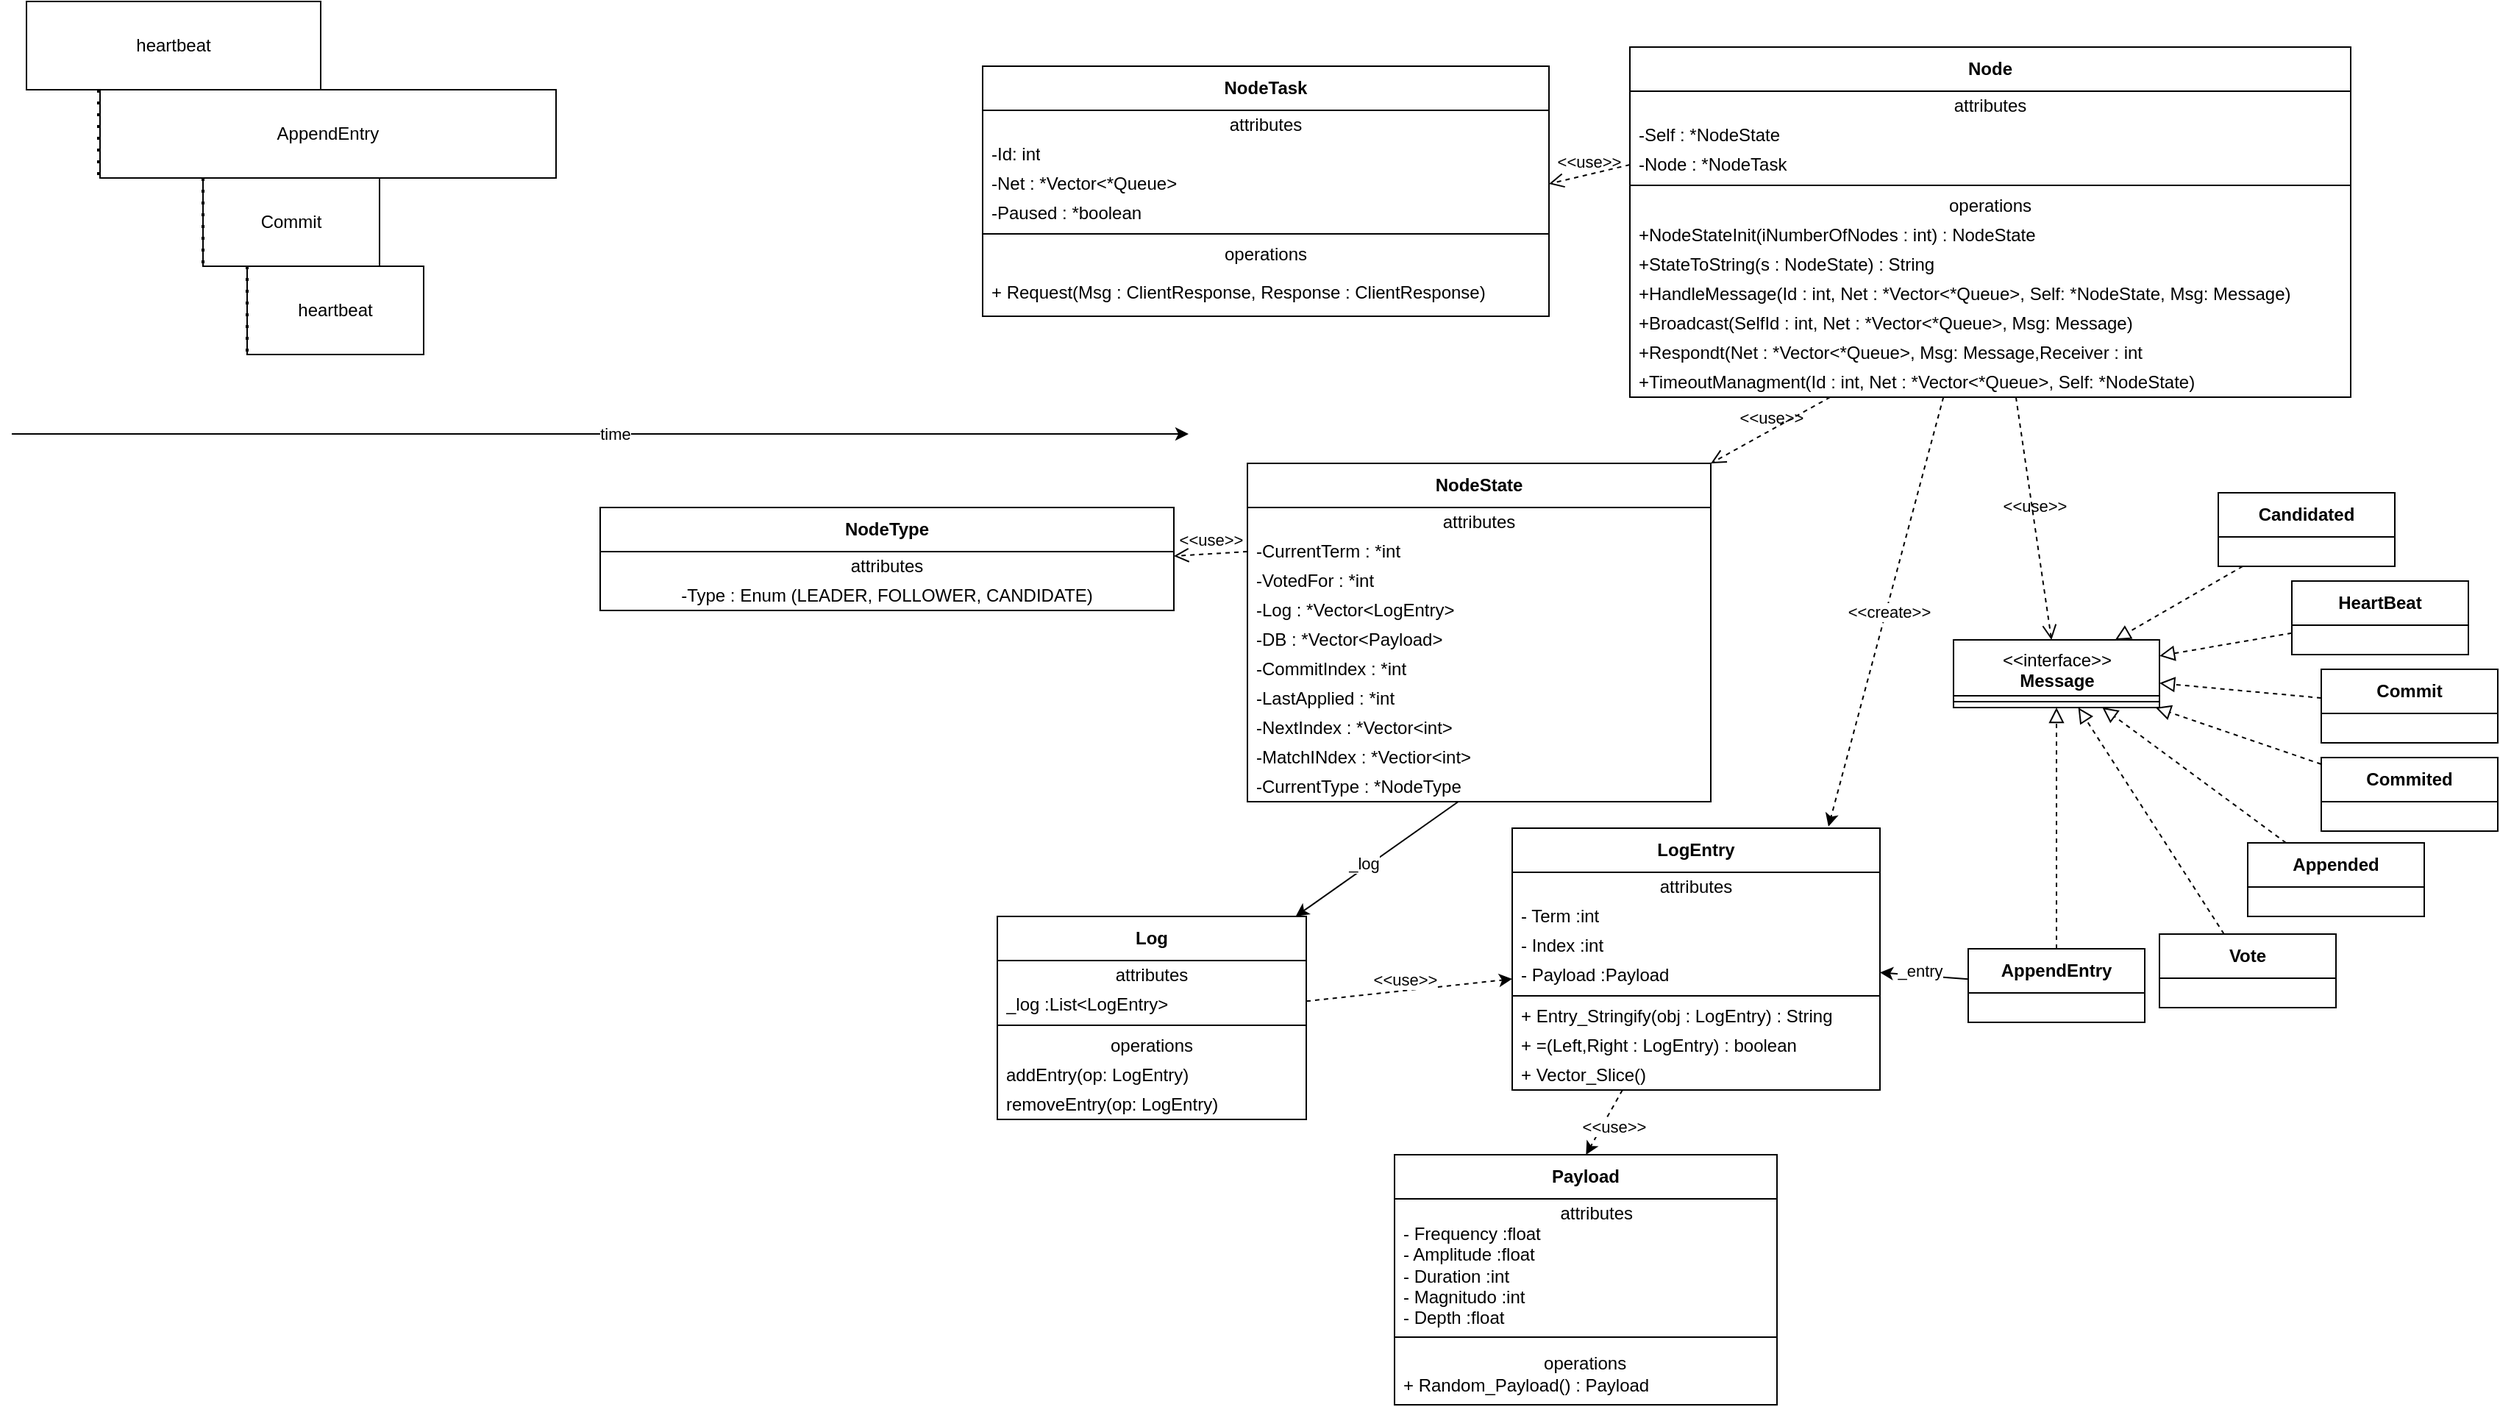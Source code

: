 <mxfile>
    <diagram name="Page-1" id="fpSFrH5SnlSoslGPmlSk">
        <mxGraphModel dx="1542" dy="581" grid="1" gridSize="10" guides="1" tooltips="1" connect="1" arrows="1" fold="1" page="1" pageScale="1" pageWidth="850" pageHeight="1100" math="0" shadow="0">
            <root>
                <mxCell id="0"/>
                <mxCell id="1" parent="0"/>
                <mxCell id="0jKl5etoFRxDFM5NHTST-1" value="&lt;b&gt;Node&lt;/b&gt;&lt;br&gt;" style="swimlane;fontStyle=0;align=center;verticalAlign=middle;childLayout=stackLayout;horizontal=1;startSize=30;horizontalStack=0;resizeParent=1;resizeParentMax=0;resizeLast=0;collapsible=0;marginBottom=0;html=1;whiteSpace=wrap;" parent="1" vertex="1">
                    <mxGeometry x="290" y="157" width="490" height="238" as="geometry"/>
                </mxCell>
                <mxCell id="0jKl5etoFRxDFM5NHTST-2" value="attributes" style="text;html=1;strokeColor=none;fillColor=none;align=center;verticalAlign=middle;spacingLeft=4;spacingRight=4;overflow=hidden;rotatable=0;points=[[0,0.5],[1,0.5]];portConstraint=eastwest;whiteSpace=wrap;" parent="0jKl5etoFRxDFM5NHTST-1" vertex="1">
                    <mxGeometry y="30" width="490" height="20" as="geometry"/>
                </mxCell>
                <mxCell id="0jKl5etoFRxDFM5NHTST-47" value="-Self : *NodeState" style="text;html=1;strokeColor=none;fillColor=none;align=left;verticalAlign=middle;spacingLeft=4;spacingRight=4;overflow=hidden;rotatable=0;points=[[0,0.5],[1,0.5]];portConstraint=eastwest;whiteSpace=wrap;" parent="0jKl5etoFRxDFM5NHTST-1" vertex="1">
                    <mxGeometry y="50" width="490" height="20" as="geometry"/>
                </mxCell>
                <mxCell id="0jKl5etoFRxDFM5NHTST-10" value="-Node : *NodeTask" style="text;html=1;strokeColor=none;fillColor=none;align=left;verticalAlign=middle;spacingLeft=4;spacingRight=4;overflow=hidden;rotatable=0;points=[[0,0.5],[1,0.5]];portConstraint=eastwest;whiteSpace=wrap;" parent="0jKl5etoFRxDFM5NHTST-1" vertex="1">
                    <mxGeometry y="70" width="490" height="20" as="geometry"/>
                </mxCell>
                <mxCell id="0jKl5etoFRxDFM5NHTST-6" value="" style="line;strokeWidth=1;fillColor=none;align=left;verticalAlign=middle;spacingTop=-1;spacingLeft=3;spacingRight=3;rotatable=0;labelPosition=right;points=[];portConstraint=eastwest;" parent="0jKl5etoFRxDFM5NHTST-1" vertex="1">
                    <mxGeometry y="90" width="490" height="8" as="geometry"/>
                </mxCell>
                <mxCell id="0jKl5etoFRxDFM5NHTST-7" value="operations" style="text;html=1;strokeColor=none;fillColor=none;align=center;verticalAlign=middle;spacingLeft=4;spacingRight=4;overflow=hidden;rotatable=0;points=[[0,0.5],[1,0.5]];portConstraint=eastwest;whiteSpace=wrap;" parent="0jKl5etoFRxDFM5NHTST-1" vertex="1">
                    <mxGeometry y="98" width="490" height="20" as="geometry"/>
                </mxCell>
                <mxCell id="0jKl5etoFRxDFM5NHTST-8" value="+NodeStateInit(iNumberOfNodes : int) : NodeState" style="text;html=1;strokeColor=none;fillColor=none;align=left;verticalAlign=middle;spacingLeft=4;spacingRight=4;overflow=hidden;rotatable=0;points=[[0,0.5],[1,0.5]];portConstraint=eastwest;whiteSpace=wrap;" parent="0jKl5etoFRxDFM5NHTST-1" vertex="1">
                    <mxGeometry y="118" width="490" height="20" as="geometry"/>
                </mxCell>
                <mxCell id="200" value="+StateToString(s : NodeState) : String" style="text;html=1;strokeColor=none;fillColor=none;align=left;verticalAlign=middle;spacingLeft=4;spacingRight=4;overflow=hidden;rotatable=0;points=[[0,0.5],[1,0.5]];portConstraint=eastwest;whiteSpace=wrap;" vertex="1" parent="0jKl5etoFRxDFM5NHTST-1">
                    <mxGeometry y="138" width="490" height="20" as="geometry"/>
                </mxCell>
                <mxCell id="197" value="+HandleMessage(Id : int, Net : *Vector&amp;lt;*Queue&amp;gt;, Self: *NodeState, Msg: Message)" style="text;html=1;strokeColor=none;fillColor=none;align=left;verticalAlign=middle;spacingLeft=4;spacingRight=4;overflow=hidden;rotatable=0;points=[[0,0.5],[1,0.5]];portConstraint=eastwest;whiteSpace=wrap;" vertex="1" parent="0jKl5etoFRxDFM5NHTST-1">
                    <mxGeometry y="158" width="490" height="20" as="geometry"/>
                </mxCell>
                <mxCell id="198" value="+Broadcast(SelfId : int, Net : *Vector&amp;lt;*Queue&amp;gt;, Msg: Message)" style="text;html=1;strokeColor=none;fillColor=none;align=left;verticalAlign=middle;spacingLeft=4;spacingRight=4;overflow=hidden;rotatable=0;points=[[0,0.5],[1,0.5]];portConstraint=eastwest;whiteSpace=wrap;" vertex="1" parent="0jKl5etoFRxDFM5NHTST-1">
                    <mxGeometry y="178" width="490" height="20" as="geometry"/>
                </mxCell>
                <mxCell id="0jKl5etoFRxDFM5NHTST-15" value="+Respondt(Net : *Vector&amp;lt;*Queue&amp;gt;, Msg: Message,Receiver : int&lt;br&gt;)" style="text;html=1;strokeColor=none;fillColor=none;align=left;verticalAlign=middle;spacingLeft=4;spacingRight=4;overflow=hidden;rotatable=0;points=[[0,0.5],[1,0.5]];portConstraint=eastwest;whiteSpace=wrap;" parent="0jKl5etoFRxDFM5NHTST-1" vertex="1">
                    <mxGeometry y="198" width="490" height="20" as="geometry"/>
                </mxCell>
                <mxCell id="199" value="+TimeoutManagment(Id : int, Net : *Vector&amp;lt;*Queue&amp;gt;, Self: *NodeState)" style="text;html=1;strokeColor=none;fillColor=none;align=left;verticalAlign=middle;spacingLeft=4;spacingRight=4;overflow=hidden;rotatable=0;points=[[0,0.5],[1,0.5]];portConstraint=eastwest;whiteSpace=wrap;" vertex="1" parent="0jKl5etoFRxDFM5NHTST-1">
                    <mxGeometry y="218" width="490" height="20" as="geometry"/>
                </mxCell>
                <mxCell id="2" value="&lt;b&gt;Log&lt;/b&gt;" style="swimlane;fontStyle=0;align=center;verticalAlign=middle;childLayout=stackLayout;horizontal=1;startSize=30;horizontalStack=0;resizeParent=1;resizeParentMax=0;resizeLast=0;collapsible=0;marginBottom=0;html=1;whiteSpace=wrap;" parent="1" vertex="1">
                    <mxGeometry x="-140" y="748" width="210" height="138" as="geometry"/>
                </mxCell>
                <mxCell id="3" value="attributes" style="text;html=1;strokeColor=none;fillColor=none;align=center;verticalAlign=middle;spacingLeft=4;spacingRight=4;overflow=hidden;rotatable=0;points=[[0,0.5],[1,0.5]];portConstraint=eastwest;whiteSpace=wrap;" parent="2" vertex="1">
                    <mxGeometry y="30" width="210" height="20" as="geometry"/>
                </mxCell>
                <mxCell id="4" value="_log :List&amp;lt;LogEntry&amp;gt;" style="text;html=1;strokeColor=none;fillColor=none;align=left;verticalAlign=middle;spacingLeft=4;spacingRight=4;overflow=hidden;rotatable=0;points=[[0,0.5],[1,0.5]];portConstraint=eastwest;whiteSpace=wrap;" parent="2" vertex="1">
                    <mxGeometry y="50" width="210" height="20" as="geometry"/>
                </mxCell>
                <mxCell id="5" value="" style="line;strokeWidth=1;fillColor=none;align=left;verticalAlign=middle;spacingTop=-1;spacingLeft=3;spacingRight=3;rotatable=0;labelPosition=right;points=[];portConstraint=eastwest;" parent="2" vertex="1">
                    <mxGeometry y="70" width="210" height="8" as="geometry"/>
                </mxCell>
                <mxCell id="6" value="operations" style="text;html=1;strokeColor=none;fillColor=none;align=center;verticalAlign=middle;spacingLeft=4;spacingRight=4;overflow=hidden;rotatable=0;points=[[0,0.5],[1,0.5]];portConstraint=eastwest;whiteSpace=wrap;" parent="2" vertex="1">
                    <mxGeometry y="78" width="210" height="20" as="geometry"/>
                </mxCell>
                <mxCell id="10" value="addEntry(op: LogEntry)" style="text;html=1;strokeColor=none;fillColor=none;align=left;verticalAlign=middle;spacingLeft=4;spacingRight=4;overflow=hidden;rotatable=0;points=[[0,0.5],[1,0.5]];portConstraint=eastwest;whiteSpace=wrap;" parent="2" vertex="1">
                    <mxGeometry y="98" width="210" height="20" as="geometry"/>
                </mxCell>
                <mxCell id="11" value="removeEntry(op: LogEntry)" style="text;html=1;strokeColor=none;fillColor=none;align=left;verticalAlign=middle;spacingLeft=4;spacingRight=4;overflow=hidden;rotatable=0;points=[[0,0.5],[1,0.5]];portConstraint=eastwest;whiteSpace=wrap;" parent="2" vertex="1">
                    <mxGeometry y="118" width="210" height="20" as="geometry"/>
                </mxCell>
                <mxCell id="12" value="" style="endArrow=classic;html=1;" parent="1" source="190" target="2" edge="1">
                    <mxGeometry width="50" height="50" relative="1" as="geometry">
                        <mxPoint x="90" y="680" as="sourcePoint"/>
                        <mxPoint x="240" y="160" as="targetPoint"/>
                    </mxGeometry>
                </mxCell>
                <mxCell id="13" value="_log" style="edgeLabel;html=1;align=center;verticalAlign=middle;resizable=0;points=[];" parent="12" vertex="1" connectable="0">
                    <mxGeometry x="0.137" y="-3" relative="1" as="geometry">
                        <mxPoint as="offset"/>
                    </mxGeometry>
                </mxCell>
                <mxCell id="14" value="&lt;b&gt;LogEntry&lt;/b&gt;" style="swimlane;fontStyle=0;align=center;verticalAlign=middle;childLayout=stackLayout;horizontal=1;startSize=30;horizontalStack=0;resizeParent=1;resizeParentMax=0;resizeLast=0;collapsible=0;marginBottom=0;html=1;whiteSpace=wrap;" parent="1" vertex="1">
                    <mxGeometry x="210" y="688" width="250" height="178" as="geometry"/>
                </mxCell>
                <mxCell id="15" value="attributes" style="text;html=1;strokeColor=none;fillColor=none;align=center;verticalAlign=middle;spacingLeft=4;spacingRight=4;overflow=hidden;rotatable=0;points=[[0,0.5],[1,0.5]];portConstraint=eastwest;whiteSpace=wrap;" parent="14" vertex="1">
                    <mxGeometry y="30" width="250" height="20" as="geometry"/>
                </mxCell>
                <mxCell id="16" value="- Term :int" style="text;html=1;strokeColor=none;fillColor=none;align=left;verticalAlign=middle;spacingLeft=4;spacingRight=4;overflow=hidden;rotatable=0;points=[[0,0.5],[1,0.5]];portConstraint=eastwest;whiteSpace=wrap;" parent="14" vertex="1">
                    <mxGeometry y="50" width="250" height="20" as="geometry"/>
                </mxCell>
                <mxCell id="21" value="- Index :int" style="text;html=1;strokeColor=none;fillColor=none;align=left;verticalAlign=middle;spacingLeft=4;spacingRight=4;overflow=hidden;rotatable=0;points=[[0,0.5],[1,0.5]];portConstraint=eastwest;whiteSpace=wrap;" parent="14" vertex="1">
                    <mxGeometry y="70" width="250" height="20" as="geometry"/>
                </mxCell>
                <mxCell id="22" value="- Payload :Payload" style="text;html=1;strokeColor=none;fillColor=none;align=left;verticalAlign=middle;spacingLeft=4;spacingRight=4;overflow=hidden;rotatable=0;points=[[0,0.5],[1,0.5]];portConstraint=eastwest;whiteSpace=wrap;" parent="14" vertex="1">
                    <mxGeometry y="90" width="250" height="20" as="geometry"/>
                </mxCell>
                <mxCell id="17" value="" style="line;strokeWidth=1;fillColor=none;align=left;verticalAlign=middle;spacingTop=-1;spacingLeft=3;spacingRight=3;rotatable=0;labelPosition=right;points=[];portConstraint=eastwest;" parent="14" vertex="1">
                    <mxGeometry y="110" width="250" height="8" as="geometry"/>
                </mxCell>
                <mxCell id="18" value="+ Entry_Stringify(obj : LogEntry) : String" style="text;html=1;strokeColor=none;fillColor=none;align=left;verticalAlign=middle;spacingLeft=4;spacingRight=4;overflow=hidden;rotatable=0;points=[[0,0.5],[1,0.5]];portConstraint=eastwest;whiteSpace=wrap;" parent="14" vertex="1">
                    <mxGeometry y="118" width="250" height="20" as="geometry"/>
                </mxCell>
                <mxCell id="155" value="+ =(Left,Right : LogEntry) : boolean" style="text;html=1;strokeColor=none;fillColor=none;align=left;verticalAlign=middle;spacingLeft=4;spacingRight=4;overflow=hidden;rotatable=0;points=[[0,0.5],[1,0.5]];portConstraint=eastwest;whiteSpace=wrap;" vertex="1" parent="14">
                    <mxGeometry y="138" width="250" height="20" as="geometry"/>
                </mxCell>
                <mxCell id="156" value="+ Vector_Slice()&amp;nbsp;" style="text;html=1;strokeColor=none;fillColor=none;align=left;verticalAlign=middle;spacingLeft=4;spacingRight=4;overflow=hidden;rotatable=0;points=[[0,0.5],[1,0.5]];portConstraint=eastwest;whiteSpace=wrap;" vertex="1" parent="14">
                    <mxGeometry y="158" width="250" height="20" as="geometry"/>
                </mxCell>
                <mxCell id="23" value="&amp;lt;&amp;lt;create&amp;gt;&amp;gt;" style="endArrow=classic;html=1;dashed=1;entryX=0.86;entryY=-0.006;entryDx=0;entryDy=0;entryPerimeter=0;" parent="1" source="0jKl5etoFRxDFM5NHTST-1" target="14" edge="1">
                    <mxGeometry x="-0.002" y="2" width="50" height="50" relative="1" as="geometry">
                        <mxPoint x="190" y="290" as="sourcePoint"/>
                        <mxPoint x="240" y="240" as="targetPoint"/>
                        <mxPoint as="offset"/>
                    </mxGeometry>
                </mxCell>
                <mxCell id="25" value="&lt;b&gt;NodeType&lt;/b&gt;" style="swimlane;fontStyle=0;align=center;verticalAlign=middle;childLayout=stackLayout;horizontal=1;startSize=30;horizontalStack=0;resizeParent=1;resizeParentMax=0;resizeLast=0;collapsible=0;marginBottom=0;html=1;whiteSpace=wrap;" parent="1" vertex="1">
                    <mxGeometry x="-410" y="470" width="390" height="70" as="geometry"/>
                </mxCell>
                <mxCell id="26" value="attributes&lt;span style=&quot;color: rgba(0, 0, 0, 0); font-family: monospace; font-size: 0px; text-align: start;&quot;&gt;%3CmxGraphModel%3E%3Croot%3E%3CmxCell%20id%3D%220%22%2F%3E%3CmxCell%20id%3D%221%22%20parent%3D%220%22%2F%3E%3CmxCell%20id%3D%222%22%20value%3D%22%22%20style%3D%22line%3BstrokeWidth%3D1%3BfillColor%3Dnone%3Balign%3Dleft%3BverticalAlign%3Dmiddle%3BspacingTop%3D-1%3BspacingLeft%3D3%3BspacingRight%3D3%3Brotatable%3D0%3BlabelPosition%3Dright%3Bpoints%3D%5B%5D%3BportConstraint%3Deastwest%3B%22%20vertex%3D%221%22%20parent%3D%221%22%3E%3CmxGeometry%20x%3D%22245%22%20y%3D%2240%22%20width%3D%22315%22%20height%3D%228%22%20as%3D%22geometry%22%2F%3E%3C%2FmxCell%3E%3C%2Froot%3E%3C%2FmxGraphModel%3E&lt;/span&gt;" style="text;html=1;strokeColor=none;fillColor=none;align=center;verticalAlign=middle;spacingLeft=4;spacingRight=4;overflow=hidden;rotatable=0;points=[[0,0.5],[1,0.5]];portConstraint=eastwest;whiteSpace=wrap;" parent="25" vertex="1">
                    <mxGeometry y="30" width="390" height="20" as="geometry"/>
                </mxCell>
                <mxCell id="194" value="-Type : Enum (LEADER, FOLLOWER, CANDIDATE)" style="text;html=1;strokeColor=none;fillColor=none;align=center;verticalAlign=middle;spacingLeft=4;spacingRight=4;overflow=hidden;rotatable=0;points=[[0,0.5],[1,0.5]];portConstraint=eastwest;whiteSpace=wrap;" vertex="1" parent="25">
                    <mxGeometry y="50" width="390" height="20" as="geometry"/>
                </mxCell>
                <mxCell id="52" value="&amp;lt;&amp;lt;interface&amp;gt;&amp;gt;&lt;br&gt;&lt;b&gt;Message&lt;/b&gt;" style="swimlane;fontStyle=0;align=center;verticalAlign=top;childLayout=stackLayout;horizontal=1;startSize=38;horizontalStack=0;resizeParent=1;resizeParentMax=0;resizeLast=0;collapsible=0;marginBottom=0;html=1;" parent="1" vertex="1">
                    <mxGeometry x="510" y="560" width="140" height="46" as="geometry"/>
                </mxCell>
                <mxCell id="53" value="" style="line;strokeWidth=1;fillColor=none;align=left;verticalAlign=middle;spacingTop=-1;spacingLeft=3;spacingRight=3;rotatable=0;labelPosition=right;points=[];portConstraint=eastwest;" parent="52" vertex="1">
                    <mxGeometry y="38" width="140" height="8" as="geometry"/>
                </mxCell>
                <mxCell id="54" value="&lt;b&gt;Vote&lt;/b&gt;" style="swimlane;fontStyle=0;align=center;verticalAlign=middle;childLayout=stackLayout;horizontal=1;startSize=30;horizontalStack=0;resizeParent=1;resizeParentMax=0;resizeLast=0;collapsible=0;marginBottom=0;html=1;whiteSpace=wrap;" parent="1" vertex="1">
                    <mxGeometry x="650" y="760" width="120" height="50" as="geometry"/>
                </mxCell>
                <mxCell id="56" value="&lt;b&gt;AppendEntry&lt;/b&gt;" style="swimlane;fontStyle=0;align=center;verticalAlign=middle;childLayout=stackLayout;horizontal=1;startSize=30;horizontalStack=0;resizeParent=1;resizeParentMax=0;resizeLast=0;collapsible=0;marginBottom=0;html=1;whiteSpace=wrap;" parent="1" vertex="1">
                    <mxGeometry x="520" y="770" width="120" height="50" as="geometry"/>
                </mxCell>
                <mxCell id="59" value="&lt;b&gt;Commit&lt;/b&gt;" style="swimlane;fontStyle=0;align=center;verticalAlign=middle;childLayout=stackLayout;horizontal=1;startSize=30;horizontalStack=0;resizeParent=1;resizeParentMax=0;resizeLast=0;collapsible=0;marginBottom=0;html=1;whiteSpace=wrap;" parent="1" vertex="1">
                    <mxGeometry x="760" y="580" width="120" height="50" as="geometry"/>
                </mxCell>
                <mxCell id="62" value="&lt;b&gt;Appended&lt;/b&gt;" style="swimlane;fontStyle=0;align=center;verticalAlign=middle;childLayout=stackLayout;horizontal=1;startSize=30;horizontalStack=0;resizeParent=1;resizeParentMax=0;resizeLast=0;collapsible=0;marginBottom=0;html=1;whiteSpace=wrap;" parent="1" vertex="1">
                    <mxGeometry x="710" y="698" width="120" height="50" as="geometry"/>
                </mxCell>
                <mxCell id="65" value="&lt;b&gt;Commited&lt;/b&gt;" style="swimlane;fontStyle=0;align=center;verticalAlign=middle;childLayout=stackLayout;horizontal=1;startSize=30;horizontalStack=0;resizeParent=1;resizeParentMax=0;resizeLast=0;collapsible=0;marginBottom=0;html=1;whiteSpace=wrap;" parent="1" vertex="1">
                    <mxGeometry x="760" y="640" width="120" height="50" as="geometry"/>
                </mxCell>
                <mxCell id="67" value="&lt;b&gt;HeartBeat&lt;/b&gt;" style="swimlane;fontStyle=0;align=center;verticalAlign=middle;childLayout=stackLayout;horizontal=1;startSize=30;horizontalStack=0;resizeParent=1;resizeParentMax=0;resizeLast=0;collapsible=0;marginBottom=0;html=1;whiteSpace=wrap;" parent="1" vertex="1">
                    <mxGeometry x="740" y="520" width="120" height="50" as="geometry"/>
                </mxCell>
                <mxCell id="69" value="&lt;b&gt;Candidated&lt;/b&gt;" style="swimlane;fontStyle=0;align=center;verticalAlign=middle;childLayout=stackLayout;horizontal=1;startSize=30;horizontalStack=0;resizeParent=1;resizeParentMax=0;resizeLast=0;collapsible=0;marginBottom=0;html=1;whiteSpace=wrap;" parent="1" vertex="1">
                    <mxGeometry x="690" y="460" width="120" height="50" as="geometry"/>
                </mxCell>
                <mxCell id="71" value="" style="endArrow=block;startArrow=none;endFill=0;startFill=0;endSize=8;html=1;verticalAlign=bottom;labelBackgroundColor=none;dashed=1;" parent="1" source="69" target="52" edge="1">
                    <mxGeometry width="160" relative="1" as="geometry">
                        <mxPoint x="805.833" y="338" as="sourcePoint"/>
                        <mxPoint x="948.167" y="216" as="targetPoint"/>
                    </mxGeometry>
                </mxCell>
                <mxCell id="72" value="" style="endArrow=block;startArrow=none;endFill=0;startFill=0;endSize=8;html=1;verticalAlign=bottom;labelBackgroundColor=none;dashed=1;" parent="1" source="67" target="52" edge="1">
                    <mxGeometry width="160" relative="1" as="geometry">
                        <mxPoint x="936.646" y="560" as="sourcePoint"/>
                        <mxPoint x="864.085" y="594" as="targetPoint"/>
                    </mxGeometry>
                </mxCell>
                <mxCell id="73" value="" style="endArrow=block;startArrow=none;endFill=0;startFill=0;endSize=8;html=1;verticalAlign=bottom;labelBackgroundColor=none;dashed=1;" parent="1" source="59" target="52" edge="1">
                    <mxGeometry width="160" relative="1" as="geometry">
                        <mxPoint x="945" y="608.789" as="sourcePoint"/>
                        <mxPoint x="885" y="612.579" as="targetPoint"/>
                    </mxGeometry>
                </mxCell>
                <mxCell id="74" value="" style="endArrow=block;startArrow=none;endFill=0;startFill=0;endSize=8;html=1;verticalAlign=bottom;labelBackgroundColor=none;dashed=1;" parent="1" source="65" target="52" edge="1">
                    <mxGeometry width="160" relative="1" as="geometry">
                        <mxPoint x="930" y="648.543" as="sourcePoint"/>
                        <mxPoint x="885" y="636.2" as="targetPoint"/>
                    </mxGeometry>
                </mxCell>
                <mxCell id="75" value="" style="endArrow=block;startArrow=none;endFill=0;startFill=0;endSize=8;html=1;verticalAlign=bottom;labelBackgroundColor=none;dashed=1;" parent="1" source="62" target="52" edge="1">
                    <mxGeometry width="160" relative="1" as="geometry">
                        <mxPoint x="907.222" y="700" as="sourcePoint"/>
                        <mxPoint x="840.556" y="640" as="targetPoint"/>
                    </mxGeometry>
                </mxCell>
                <mxCell id="76" value="" style="endArrow=block;startArrow=none;endFill=0;startFill=0;endSize=8;html=1;verticalAlign=bottom;labelBackgroundColor=none;dashed=1;" parent="1" source="54" target="52" edge="1">
                    <mxGeometry width="160" relative="1" as="geometry">
                        <mxPoint x="806.812" y="730" as="sourcePoint"/>
                        <mxPoint x="813.333" y="640" as="targetPoint"/>
                    </mxGeometry>
                </mxCell>
                <mxCell id="77" value="" style="endArrow=block;startArrow=none;endFill=0;startFill=0;endSize=8;html=1;verticalAlign=bottom;labelBackgroundColor=none;dashed=1;" parent="1" source="56" target="52" edge="1">
                    <mxGeometry width="160" relative="1" as="geometry">
                        <mxPoint x="710.714" y="690" as="sourcePoint"/>
                        <mxPoint x="782.143" y="640" as="targetPoint"/>
                    </mxGeometry>
                </mxCell>
                <mxCell id="78" value="&amp;lt;&amp;lt;use&amp;gt;&amp;gt;" style="endArrow=classic;html=1;dashed=1;" parent="1" source="2" target="14" edge="1">
                    <mxGeometry x="-0.033" y="7" width="50" height="50" relative="1" as="geometry">
                        <mxPoint x="330.169" y="468" as="sourcePoint"/>
                        <mxPoint x="270.073" y="560" as="targetPoint"/>
                        <mxPoint as="offset"/>
                    </mxGeometry>
                </mxCell>
                <mxCell id="79" value="" style="endArrow=classic;html=1;" parent="1" source="56" target="14" edge="1">
                    <mxGeometry width="50" height="50" relative="1" as="geometry">
                        <mxPoint x="270" y="375.102" as="sourcePoint"/>
                        <mxPoint x="190" y="403.599" as="targetPoint"/>
                    </mxGeometry>
                </mxCell>
                <mxCell id="80" value="_entry" style="edgeLabel;html=1;align=center;verticalAlign=middle;resizable=0;points=[];" parent="79" vertex="1" connectable="0">
                    <mxGeometry x="0.137" y="-3" relative="1" as="geometry">
                        <mxPoint as="offset"/>
                    </mxGeometry>
                </mxCell>
                <mxCell id="89" value="&amp;lt;&amp;lt;use&amp;gt;&amp;gt;" style="endArrow=open;startArrow=none;endFill=0;startFill=0;endSize=8;html=1;verticalAlign=bottom;dashed=1;labelBackgroundColor=none;" parent="1" source="0jKl5etoFRxDFM5NHTST-1" target="52" edge="1">
                    <mxGeometry width="160" relative="1" as="geometry">
                        <mxPoint x="480" y="450" as="sourcePoint"/>
                        <mxPoint x="640" y="450" as="targetPoint"/>
                    </mxGeometry>
                </mxCell>
                <mxCell id="101" value="&lt;b&gt;Payload&lt;/b&gt;" style="swimlane;fontStyle=0;align=center;verticalAlign=middle;childLayout=stackLayout;horizontal=1;startSize=30;horizontalStack=0;resizeParent=1;resizeParentMax=0;resizeLast=0;collapsible=0;marginBottom=0;html=1;whiteSpace=wrap;" parent="1" vertex="1">
                    <mxGeometry x="130" y="910" width="260" height="170" as="geometry"/>
                </mxCell>
                <mxCell id="102" value="&lt;div style=&quot;text-align: center;&quot;&gt;&lt;span style=&quot;background-color: initial; white-space: pre;&quot;&gt;&#9;&lt;/span&gt;&lt;span style=&quot;background-color: initial; white-space: pre;&quot;&gt;&#9;&lt;/span&gt;&lt;span style=&quot;background-color: initial; white-space: pre;&quot;&gt;&#9;&lt;/span&gt;&lt;span style=&quot;background-color: initial; white-space: pre;&quot;&gt;&#9;&lt;/span&gt;&lt;span style=&quot;background-color: initial;&quot;&gt;attributes&lt;/span&gt;&lt;/div&gt;- Frequency :float&lt;br&gt;- Amplitude :float&lt;br&gt;- Duration :int&lt;br&gt;- Magnitudo :int&lt;br&gt;- Depth :float" style="text;html=1;strokeColor=none;fillColor=none;align=left;verticalAlign=middle;spacingLeft=4;spacingRight=4;overflow=hidden;rotatable=0;points=[[0,0.5],[1,0.5]];portConstraint=eastwest;whiteSpace=wrap;" parent="101" vertex="1">
                    <mxGeometry y="30" width="260" height="90" as="geometry"/>
                </mxCell>
                <mxCell id="103" value="" style="line;strokeWidth=1;fillColor=none;align=left;verticalAlign=middle;spacingTop=-1;spacingLeft=3;spacingRight=3;rotatable=0;labelPosition=right;points=[];portConstraint=eastwest;" parent="101" vertex="1">
                    <mxGeometry y="120" width="260" height="8" as="geometry"/>
                </mxCell>
                <mxCell id="104" value="&lt;div style=&quot;text-align: center;&quot;&gt;&lt;span style=&quot;background-color: initial; white-space: pre;&quot;&gt;&#9;&lt;/span&gt;&lt;span style=&quot;background-color: initial; white-space: pre;&quot;&gt;&#9;&lt;/span&gt;&lt;span style=&quot;background-color: initial; white-space: pre;&quot;&gt;&#9;&lt;/span&gt;&lt;span style=&quot;background-color: initial;&quot;&gt;operations&lt;/span&gt;&lt;/div&gt;+ Random_Payload() : Payload" style="text;html=1;strokeColor=none;fillColor=none;align=left;verticalAlign=middle;spacingLeft=4;spacingRight=4;overflow=hidden;rotatable=0;points=[[0,0.5],[1,0.5]];portConstraint=eastwest;whiteSpace=wrap;" parent="101" vertex="1">
                    <mxGeometry y="128" width="260" height="42" as="geometry"/>
                </mxCell>
                <mxCell id="123" value="&amp;lt;&amp;lt;use&amp;gt;&amp;gt;" style="endArrow=classic;html=1;dashed=1;" parent="1" source="14" edge="1">
                    <mxGeometry x="-0.033" y="7" width="50" height="50" relative="1" as="geometry">
                        <mxPoint x="266.383" y="658" as="sourcePoint"/>
                        <mxPoint x="260.169" y="910" as="targetPoint"/>
                        <mxPoint as="offset"/>
                    </mxGeometry>
                </mxCell>
                <mxCell id="144" value="heartbeat" style="rounded=0;whiteSpace=wrap;html=1;" parent="1" vertex="1">
                    <mxGeometry x="-800" y="126" width="200" height="60" as="geometry"/>
                </mxCell>
                <mxCell id="145" value="AppendEntry" style="rounded=0;whiteSpace=wrap;html=1;" parent="1" vertex="1">
                    <mxGeometry x="-750" y="186" width="310" height="60" as="geometry"/>
                </mxCell>
                <mxCell id="146" value="Commit" style="rounded=0;whiteSpace=wrap;html=1;" parent="1" vertex="1">
                    <mxGeometry x="-680" y="246" width="120" height="60" as="geometry"/>
                </mxCell>
                <mxCell id="147" value="heartbeat" style="rounded=0;whiteSpace=wrap;html=1;" parent="1" vertex="1">
                    <mxGeometry x="-650" y="306" width="120" height="60" as="geometry"/>
                </mxCell>
                <mxCell id="149" value="" style="endArrow=none;dashed=1;html=1;dashPattern=1 3;strokeWidth=2;" parent="1" edge="1">
                    <mxGeometry width="50" height="50" relative="1" as="geometry">
                        <mxPoint x="-751" y="186" as="sourcePoint"/>
                        <mxPoint x="-751" y="246" as="targetPoint"/>
                    </mxGeometry>
                </mxCell>
                <mxCell id="150" value="" style="endArrow=none;dashed=1;html=1;dashPattern=1 3;strokeWidth=2;" parent="1" edge="1">
                    <mxGeometry width="50" height="50" relative="1" as="geometry">
                        <mxPoint x="-680" y="246" as="sourcePoint"/>
                        <mxPoint x="-680" y="306" as="targetPoint"/>
                    </mxGeometry>
                </mxCell>
                <mxCell id="151" value="" style="endArrow=none;dashed=1;html=1;dashPattern=1 3;strokeWidth=2;" parent="1" edge="1">
                    <mxGeometry width="50" height="50" relative="1" as="geometry">
                        <mxPoint x="-650" y="306" as="sourcePoint"/>
                        <mxPoint x="-650" y="366" as="targetPoint"/>
                    </mxGeometry>
                </mxCell>
                <mxCell id="152" value="" style="endArrow=classic;html=1;" parent="1" edge="1">
                    <mxGeometry width="50" height="50" relative="1" as="geometry">
                        <mxPoint x="-810" y="420" as="sourcePoint"/>
                        <mxPoint x="-10" y="420" as="targetPoint"/>
                    </mxGeometry>
                </mxCell>
                <mxCell id="153" value="time" style="edgeLabel;html=1;align=center;verticalAlign=middle;resizable=0;points=[];" parent="152" vertex="1" connectable="0">
                    <mxGeometry x="0.117" relative="1" as="geometry">
                        <mxPoint x="-37" as="offset"/>
                    </mxGeometry>
                </mxCell>
                <mxCell id="157" value="&lt;b&gt;NodeTask&lt;/b&gt;" style="swimlane;fontStyle=0;align=center;verticalAlign=middle;childLayout=stackLayout;horizontal=1;startSize=30;horizontalStack=0;resizeParent=1;resizeParentMax=0;resizeLast=0;collapsible=0;marginBottom=0;html=1;whiteSpace=wrap;" vertex="1" parent="1">
                    <mxGeometry x="-150" y="170" width="385" height="170" as="geometry"/>
                </mxCell>
                <mxCell id="158" value="attributes" style="text;html=1;strokeColor=none;fillColor=none;align=center;verticalAlign=middle;spacingLeft=4;spacingRight=4;overflow=hidden;rotatable=0;points=[[0,0.5],[1,0.5]];portConstraint=eastwest;whiteSpace=wrap;" vertex="1" parent="157">
                    <mxGeometry y="30" width="385" height="20" as="geometry"/>
                </mxCell>
                <mxCell id="161" value="-Id: int" style="text;html=1;strokeColor=none;fillColor=none;align=left;verticalAlign=middle;spacingLeft=4;spacingRight=4;overflow=hidden;rotatable=0;points=[[0,0.5],[1,0.5]];portConstraint=eastwest;whiteSpace=wrap;" vertex="1" parent="157">
                    <mxGeometry y="50" width="385" height="20" as="geometry"/>
                </mxCell>
                <mxCell id="159" value="-Net : *Vector&amp;lt;*Queue&amp;gt;" style="text;html=1;strokeColor=none;fillColor=none;align=left;verticalAlign=middle;spacingLeft=4;spacingRight=4;overflow=hidden;rotatable=0;points=[[0,0.5],[1,0.5]];portConstraint=eastwest;whiteSpace=wrap;" vertex="1" parent="157">
                    <mxGeometry y="70" width="385" height="20" as="geometry"/>
                </mxCell>
                <mxCell id="162" value="-Paused : *boolean" style="text;html=1;strokeColor=none;fillColor=none;align=left;verticalAlign=middle;spacingLeft=4;spacingRight=4;overflow=hidden;rotatable=0;points=[[0,0.5],[1,0.5]];portConstraint=eastwest;whiteSpace=wrap;" vertex="1" parent="157">
                    <mxGeometry y="90" width="385" height="20" as="geometry"/>
                </mxCell>
                <mxCell id="164" value="" style="line;strokeWidth=1;fillColor=none;align=left;verticalAlign=middle;spacingTop=-1;spacingLeft=3;spacingRight=3;rotatable=0;labelPosition=right;points=[];portConstraint=eastwest;" vertex="1" parent="157">
                    <mxGeometry y="110" width="385" height="8" as="geometry"/>
                </mxCell>
                <mxCell id="165" value="operations" style="text;html=1;strokeColor=none;fillColor=none;align=center;verticalAlign=middle;spacingLeft=4;spacingRight=4;overflow=hidden;rotatable=0;points=[[0,0.5],[1,0.5]];portConstraint=eastwest;whiteSpace=wrap;" vertex="1" parent="157">
                    <mxGeometry y="118" width="385" height="20" as="geometry"/>
                </mxCell>
                <mxCell id="166" value="+ Request(Msg : ClientResponse, Response : ClientResponse)&amp;nbsp;" style="text;html=1;strokeColor=none;fillColor=none;align=left;verticalAlign=middle;spacingLeft=4;spacingRight=4;overflow=hidden;rotatable=0;points=[[0,0.5],[1,0.5]];portConstraint=eastwest;whiteSpace=wrap;" vertex="1" parent="157">
                    <mxGeometry y="138" width="385" height="32" as="geometry"/>
                </mxCell>
                <mxCell id="172" value="&lt;b&gt;NodeState&lt;/b&gt;" style="swimlane;fontStyle=0;align=center;verticalAlign=middle;childLayout=stackLayout;horizontal=1;startSize=30;horizontalStack=0;resizeParent=1;resizeParentMax=0;resizeLast=0;collapsible=0;marginBottom=0;html=1;whiteSpace=wrap;" vertex="1" parent="1">
                    <mxGeometry x="30" y="440" width="315" height="230" as="geometry"/>
                </mxCell>
                <mxCell id="173" value="attributes" style="text;html=1;strokeColor=none;fillColor=none;align=center;verticalAlign=middle;spacingLeft=4;spacingRight=4;overflow=hidden;rotatable=0;points=[[0,0.5],[1,0.5]];portConstraint=eastwest;whiteSpace=wrap;" vertex="1" parent="172">
                    <mxGeometry y="30" width="315" height="20" as="geometry"/>
                </mxCell>
                <mxCell id="174" value="-CurrentTerm : *int" style="text;html=1;strokeColor=none;fillColor=none;align=left;verticalAlign=middle;spacingLeft=4;spacingRight=4;overflow=hidden;rotatable=0;points=[[0,0.5],[1,0.5]];portConstraint=eastwest;whiteSpace=wrap;" vertex="1" parent="172">
                    <mxGeometry y="50" width="315" height="20" as="geometry"/>
                </mxCell>
                <mxCell id="175" value="-VotedFor : *int" style="text;html=1;strokeColor=none;fillColor=none;align=left;verticalAlign=middle;spacingLeft=4;spacingRight=4;overflow=hidden;rotatable=0;points=[[0,0.5],[1,0.5]];portConstraint=eastwest;whiteSpace=wrap;" vertex="1" parent="172">
                    <mxGeometry y="70" width="315" height="20" as="geometry"/>
                </mxCell>
                <mxCell id="176" value="-Log : *Vector&amp;lt;LogEntry&amp;gt;" style="text;html=1;strokeColor=none;fillColor=none;align=left;verticalAlign=middle;spacingLeft=4;spacingRight=4;overflow=hidden;rotatable=0;points=[[0,0.5],[1,0.5]];portConstraint=eastwest;whiteSpace=wrap;" vertex="1" parent="172">
                    <mxGeometry y="90" width="315" height="20" as="geometry"/>
                </mxCell>
                <mxCell id="177" value="-DB : *Vector&amp;lt;Payload&amp;gt;" style="text;html=1;strokeColor=none;fillColor=none;align=left;verticalAlign=middle;spacingLeft=4;spacingRight=4;overflow=hidden;rotatable=0;points=[[0,0.5],[1,0.5]];portConstraint=eastwest;whiteSpace=wrap;" vertex="1" parent="172">
                    <mxGeometry y="110" width="315" height="20" as="geometry"/>
                </mxCell>
                <mxCell id="178" value="-CommitIndex : *int" style="text;html=1;strokeColor=none;fillColor=none;align=left;verticalAlign=middle;spacingLeft=4;spacingRight=4;overflow=hidden;rotatable=0;points=[[0,0.5],[1,0.5]];portConstraint=eastwest;whiteSpace=wrap;" vertex="1" parent="172">
                    <mxGeometry y="130" width="315" height="20" as="geometry"/>
                </mxCell>
                <mxCell id="187" value="-LastApplied : *int&lt;span style=&quot;color: rgba(0, 0, 0, 0); font-family: monospace; font-size: 0px;&quot;&gt;%3CmxGraphModel%3E%3Croot%3E%3CmxCell%20id%3D%220%22%2F%3E%3CmxCell%20id%3D%221%22%20parent%3D%220%22%2F%3E%3CmxCell%20id%3D%222%22%20value%3D%22-DB%20%3A%20*Vector%26amp%3Blt%3BPayload%26amp%3Bgt%3B%22%20style%3D%22text%3Bhtml%3D1%3BstrokeColor%3Dnone%3BfillColor%3Dnone%3Balign%3Dleft%3BverticalAlign%3Dmiddle%3BspacingLeft%3D4%3BspacingRight%3D4%3Boverflow%3Dhidden%3Brotatable%3D0%3Bpoints%3D%5B%5B0%2C0.5%5D%2C%5B1%2C0.5%5D%5D%3BportConstraint%3Deastwest%3BwhiteSpace%3Dwrap%3B%22%20vertex%3D%221%22%20parent%3D%221%22%3E%3CmxGeometry%20x%3D%22320%22%20y%3D%22-120%22%20width%3D%22315%22%20height%3D%2220%22%20as%3D%22geometry%22%2F%3E%3C%2FmxCell%3E%3C%2Froot%3E%3C%2FmxGraphModel%3E&lt;/span&gt;" style="text;html=1;strokeColor=none;fillColor=none;align=left;verticalAlign=middle;spacingLeft=4;spacingRight=4;overflow=hidden;rotatable=0;points=[[0,0.5],[1,0.5]];portConstraint=eastwest;whiteSpace=wrap;" vertex="1" parent="172">
                    <mxGeometry y="150" width="315" height="20" as="geometry"/>
                </mxCell>
                <mxCell id="188" value="-NextIndex : *Vector&amp;lt;int&amp;gt;&lt;span style=&quot;color: rgba(0, 0, 0, 0); font-family: monospace; font-size: 0px;&quot;&gt;%3CmxGraphModel%3E%3Croot%3E%3CmxCell%20id%3D%220%22%2F%3E%3CmxCell%20id%3D%221%22%20parent%3D%220%22%2F%3E%3CmxCell%20id%3D%222%22%20value%3D%22-DB%20%3A%20*Vector%26amp%3Blt%3BPayload%26amp%3Bgt%3B%22%20style%3D%22text%3Bhtml%3D1%3BstrokeColor%3Dnone%3BfillColor%3Dnone%3Balign%3Dleft%3BverticalAlign%3Dmiddle%3BspacingLeft%3D4%3BspacingRight%3D4%3Boverflow%3Dhidden%3Brotatable%3D0%3Bpoints%3D%5B%5B0%2C0.5%5D%2C%5B1%2C0.5%5D%5D%3BportConstraint%3Deastwest%3BwhiteSpace%3Dwrap%3B%22%20vertex%3D%221%22%20parent%3D%221%22%3E%3CmxGeometry%20x%3D%22320%22%20y%3D%22-120%22%20width%3D%22315%22%20height%3D%2220%22%20as%3D%22geometry%22%2F%3E%3C%2FmxCell%3E%3C%2Froot%3E%3C%2FmxGraphModel%3E&lt;/span&gt;" style="text;html=1;strokeColor=none;fillColor=none;align=left;verticalAlign=middle;spacingLeft=4;spacingRight=4;overflow=hidden;rotatable=0;points=[[0,0.5],[1,0.5]];portConstraint=eastwest;whiteSpace=wrap;" vertex="1" parent="172">
                    <mxGeometry y="170" width="315" height="20" as="geometry"/>
                </mxCell>
                <mxCell id="189" value="-MatchINdex : *Vectior&amp;lt;int&amp;gt;&lt;span style=&quot;color: rgba(0, 0, 0, 0); font-family: monospace; font-size: 0px;&quot;&gt;%3CmxGraphModel%3E%3Croot%3E%3CmxCell%20id%3D%220%22%2F%3E%3CmxCell%20id%3D%221%22%20parent%3D%220%22%2F%3E%3CmxCell%20id%3D%222%22%20value%3D%22-DB%20%3A%20*Vector%26amp%3Blt%3BPayload%26amp%3Bgt%3B%22%20style%3D%22text%3Bhtml%3D1%3BstrokeColor%3Dnone%3BfillColor%3Dnone%3Balign%3Dleft%3BverticalAlign%3Dmiddle%3BspacingLeft%3D4%3BspacingRight%3D4%3Boverflow%3Dhidden%3Brotatable%3D0%3Bpoints%3D%5B%5B0%2C0.5%5D%2C%5B1%2C0.5%5D%5D%3BportConstraint%3Deastwest%3BwhiteSpace%3Dwrap%3B%22%20vertex%3D%221%22%20parent%3D%221%22%3E%3CmxGeometry%20x%3D%22320%22%20y%3D%22-120%22%20width%3D%22315%22%20height%3D%2220%22%20as%3D%22geometry%22%2F%3E%3C%2FmxCell%3E%3C%2Froot%3E%3C%2FmxGraphModel%3E&lt;/span&gt;" style="text;html=1;strokeColor=none;fillColor=none;align=left;verticalAlign=middle;spacingLeft=4;spacingRight=4;overflow=hidden;rotatable=0;points=[[0,0.5],[1,0.5]];portConstraint=eastwest;whiteSpace=wrap;" vertex="1" parent="172">
                    <mxGeometry y="190" width="315" height="20" as="geometry"/>
                </mxCell>
                <mxCell id="190" value="-CurrentType : *NodeType&lt;span style=&quot;color: rgba(0, 0, 0, 0); font-family: monospace; font-size: 0px;&quot;&gt;%3CmxGraphModel%3E%3Croot%3E%3CmxCell%20id%3D%220%22%2F%3E%3CmxCell%20id%3D%221%22%20parent%3D%220%22%2F%3E%3CmxCell%20id%3D%222%22%20value%3D%22-DB%20%3A%20*Vector%26amp%3Blt%3BPayload%26amp%3Bgt%3B%22%20style%3D%22text%3Bhtml%3D1%3BstrokeColor%3Dnone%3BfillColor%3Dnone%3Balign%3Dleft%3BverticalAlign%3Dmiddle%3BspacingLeft%3D4%3BspacingRight%3D4%3Boverflow%3Dhidden%3Brotatable%3D0%3Bpoints%3D%5B%5B0%2C0.5%5D%2C%5B1%2C0.5%5D%5D%3BportConstraint%3Deastwest%3BwhiteSpace%3Dwrap%3B%22%20vertex%3D%221%22%20parent%3D%221%22%3E%3CmxGeometry%20x%3D%22320%22%20y%3D%22-120%22%20width%3D%22315%22%20height%3D%2220%22%20as%3D%22geometry%22%2F%3E%3C%2FmxCell%3E%3C%2Froot%3E%3C%2FmxGrap&lt;/span&gt;" style="text;html=1;strokeColor=none;fillColor=none;align=left;verticalAlign=middle;spacingLeft=4;spacingRight=4;overflow=hidden;rotatable=0;points=[[0,0.5],[1,0.5]];portConstraint=eastwest;whiteSpace=wrap;" vertex="1" parent="172">
                    <mxGeometry y="210" width="315" height="20" as="geometry"/>
                </mxCell>
                <mxCell id="192" value="&amp;lt;&amp;lt;use&amp;gt;&amp;gt;" style="endArrow=open;startArrow=none;endFill=0;startFill=0;endSize=8;html=1;verticalAlign=bottom;dashed=1;labelBackgroundColor=none;exitX=0;exitY=0.5;exitDx=0;exitDy=0;entryX=1;entryY=0.5;entryDx=0;entryDy=0;" edge="1" parent="1" source="0jKl5etoFRxDFM5NHTST-10" target="159">
                    <mxGeometry width="160" relative="1" as="geometry">
                        <mxPoint x="119.999" y="300" as="sourcePoint"/>
                        <mxPoint x="193.361" y="512" as="targetPoint"/>
                    </mxGeometry>
                </mxCell>
                <mxCell id="193" value="&amp;lt;&amp;lt;use&amp;gt;&amp;gt;" style="endArrow=open;startArrow=none;endFill=0;startFill=0;endSize=8;html=1;verticalAlign=bottom;dashed=1;labelBackgroundColor=none;exitX=0.278;exitY=1;exitDx=0;exitDy=0;exitPerimeter=0;entryX=1;entryY=0;entryDx=0;entryDy=0;" edge="1" parent="1" source="199" target="172">
                    <mxGeometry width="160" relative="1" as="geometry">
                        <mxPoint x="510" y="100" as="sourcePoint"/>
                        <mxPoint x="450" y="110" as="targetPoint"/>
                    </mxGeometry>
                </mxCell>
                <mxCell id="201" value="&amp;lt;&amp;lt;use&amp;gt;&amp;gt;" style="endArrow=open;startArrow=none;endFill=0;startFill=0;endSize=8;html=1;verticalAlign=bottom;dashed=1;labelBackgroundColor=none;exitX=0;exitY=0.5;exitDx=0;exitDy=0;" edge="1" parent="1" source="174">
                    <mxGeometry width="160" relative="1" as="geometry">
                        <mxPoint x="35" y="490" as="sourcePoint"/>
                        <mxPoint x="-20" y="503" as="targetPoint"/>
                    </mxGeometry>
                </mxCell>
            </root>
        </mxGraphModel>
    </diagram>
</mxfile>